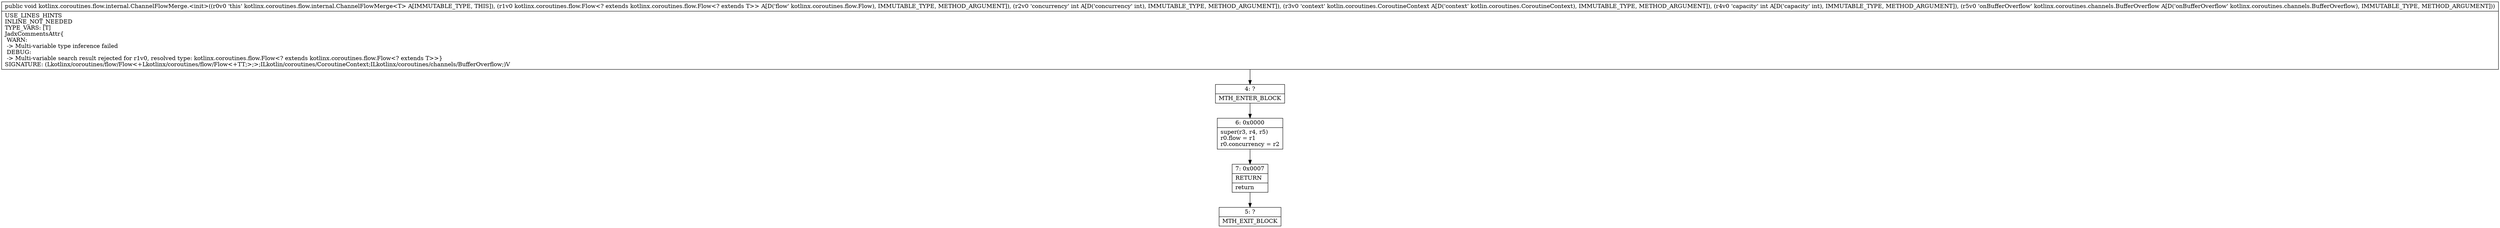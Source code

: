 digraph "CFG forkotlinx.coroutines.flow.internal.ChannelFlowMerge.\<init\>(Lkotlinx\/coroutines\/flow\/Flow;ILkotlin\/coroutines\/CoroutineContext;ILkotlinx\/coroutines\/channels\/BufferOverflow;)V" {
Node_4 [shape=record,label="{4\:\ ?|MTH_ENTER_BLOCK\l}"];
Node_6 [shape=record,label="{6\:\ 0x0000|super(r3, r4, r5)\lr0.flow = r1\lr0.concurrency = r2\l}"];
Node_7 [shape=record,label="{7\:\ 0x0007|RETURN\l|return\l}"];
Node_5 [shape=record,label="{5\:\ ?|MTH_EXIT_BLOCK\l}"];
MethodNode[shape=record,label="{public void kotlinx.coroutines.flow.internal.ChannelFlowMerge.\<init\>((r0v0 'this' kotlinx.coroutines.flow.internal.ChannelFlowMerge\<T\> A[IMMUTABLE_TYPE, THIS]), (r1v0 kotlinx.coroutines.flow.Flow\<? extends kotlinx.coroutines.flow.Flow\<? extends T\>\> A[D('flow' kotlinx.coroutines.flow.Flow), IMMUTABLE_TYPE, METHOD_ARGUMENT]), (r2v0 'concurrency' int A[D('concurrency' int), IMMUTABLE_TYPE, METHOD_ARGUMENT]), (r3v0 'context' kotlin.coroutines.CoroutineContext A[D('context' kotlin.coroutines.CoroutineContext), IMMUTABLE_TYPE, METHOD_ARGUMENT]), (r4v0 'capacity' int A[D('capacity' int), IMMUTABLE_TYPE, METHOD_ARGUMENT]), (r5v0 'onBufferOverflow' kotlinx.coroutines.channels.BufferOverflow A[D('onBufferOverflow' kotlinx.coroutines.channels.BufferOverflow), IMMUTABLE_TYPE, METHOD_ARGUMENT]))  | USE_LINES_HINTS\lINLINE_NOT_NEEDED\lTYPE_VARS: [T]\lJadxCommentsAttr\{\l WARN: \l \-\> Multi\-variable type inference failed\l DEBUG: \l \-\> Multi\-variable search result rejected for r1v0, resolved type: kotlinx.coroutines.flow.Flow\<? extends kotlinx.coroutines.flow.Flow\<? extends T\>\>\}\lSIGNATURE: (Lkotlinx\/coroutines\/flow\/Flow\<+Lkotlinx\/coroutines\/flow\/Flow\<+TT;\>;\>;ILkotlin\/coroutines\/CoroutineContext;ILkotlinx\/coroutines\/channels\/BufferOverflow;)V\l}"];
MethodNode -> Node_4;Node_4 -> Node_6;
Node_6 -> Node_7;
Node_7 -> Node_5;
}

